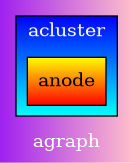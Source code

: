 @startuml
digraph G {
bgcolor="purple:pink" label="agraph" fontcolor="white"
  subgraph cluster1 {fillcolor="blue:cyan" label="acluster" fontcolor="white" style="filled" gradientangle="270"
		node [shape=box fillcolor="red:yellow" style="filled" gradientangle=90]
		anode;
	}

} 
@enduml